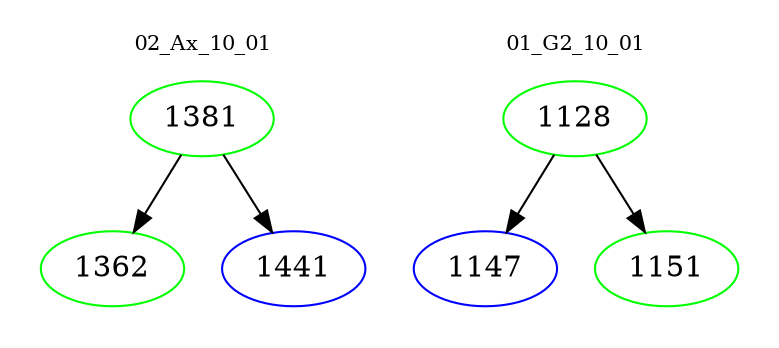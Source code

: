 digraph{
subgraph cluster_0 {
color = white
label = "02_Ax_10_01";
fontsize=10;
T0_1381 [label="1381", color="green"]
T0_1381 -> T0_1362 [color="black"]
T0_1362 [label="1362", color="green"]
T0_1381 -> T0_1441 [color="black"]
T0_1441 [label="1441", color="blue"]
}
subgraph cluster_1 {
color = white
label = "01_G2_10_01";
fontsize=10;
T1_1128 [label="1128", color="green"]
T1_1128 -> T1_1147 [color="black"]
T1_1147 [label="1147", color="blue"]
T1_1128 -> T1_1151 [color="black"]
T1_1151 [label="1151", color="green"]
}
}
